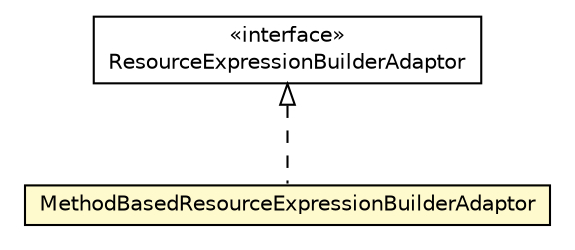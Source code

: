 #!/usr/local/bin/dot
#
# Class diagram 
# Generated by UMLGraph version 5.1 (http://www.umlgraph.org/)
#

digraph G {
	edge [fontname="Helvetica",fontsize=10,labelfontname="Helvetica",labelfontsize=10];
	node [fontname="Helvetica",fontsize=10,shape=plaintext];
	nodesep=0.25;
	ranksep=0.5;
	// org.androidtransfuse.gen.variableBuilder.resource.ResourceExpressionBuilderAdaptor
	c82346 [label=<<table title="org.androidtransfuse.gen.variableBuilder.resource.ResourceExpressionBuilderAdaptor" border="0" cellborder="1" cellspacing="0" cellpadding="2" port="p" href="./ResourceExpressionBuilderAdaptor.html">
		<tr><td><table border="0" cellspacing="0" cellpadding="1">
<tr><td align="center" balign="center"> &#171;interface&#187; </td></tr>
<tr><td align="center" balign="center"> ResourceExpressionBuilderAdaptor </td></tr>
		</table></td></tr>
		</table>>, fontname="Helvetica", fontcolor="black", fontsize=10.0];
	// org.androidtransfuse.gen.variableBuilder.resource.MethodBasedResourceExpressionBuilderAdaptor
	c82352 [label=<<table title="org.androidtransfuse.gen.variableBuilder.resource.MethodBasedResourceExpressionBuilderAdaptor" border="0" cellborder="1" cellspacing="0" cellpadding="2" port="p" bgcolor="lemonChiffon" href="./MethodBasedResourceExpressionBuilderAdaptor.html">
		<tr><td><table border="0" cellspacing="0" cellpadding="1">
<tr><td align="center" balign="center"> MethodBasedResourceExpressionBuilderAdaptor </td></tr>
		</table></td></tr>
		</table>>, fontname="Helvetica", fontcolor="black", fontsize=10.0];
	//org.androidtransfuse.gen.variableBuilder.resource.MethodBasedResourceExpressionBuilderAdaptor implements org.androidtransfuse.gen.variableBuilder.resource.ResourceExpressionBuilderAdaptor
	c82346:p -> c82352:p [dir=back,arrowtail=empty,style=dashed];
}

